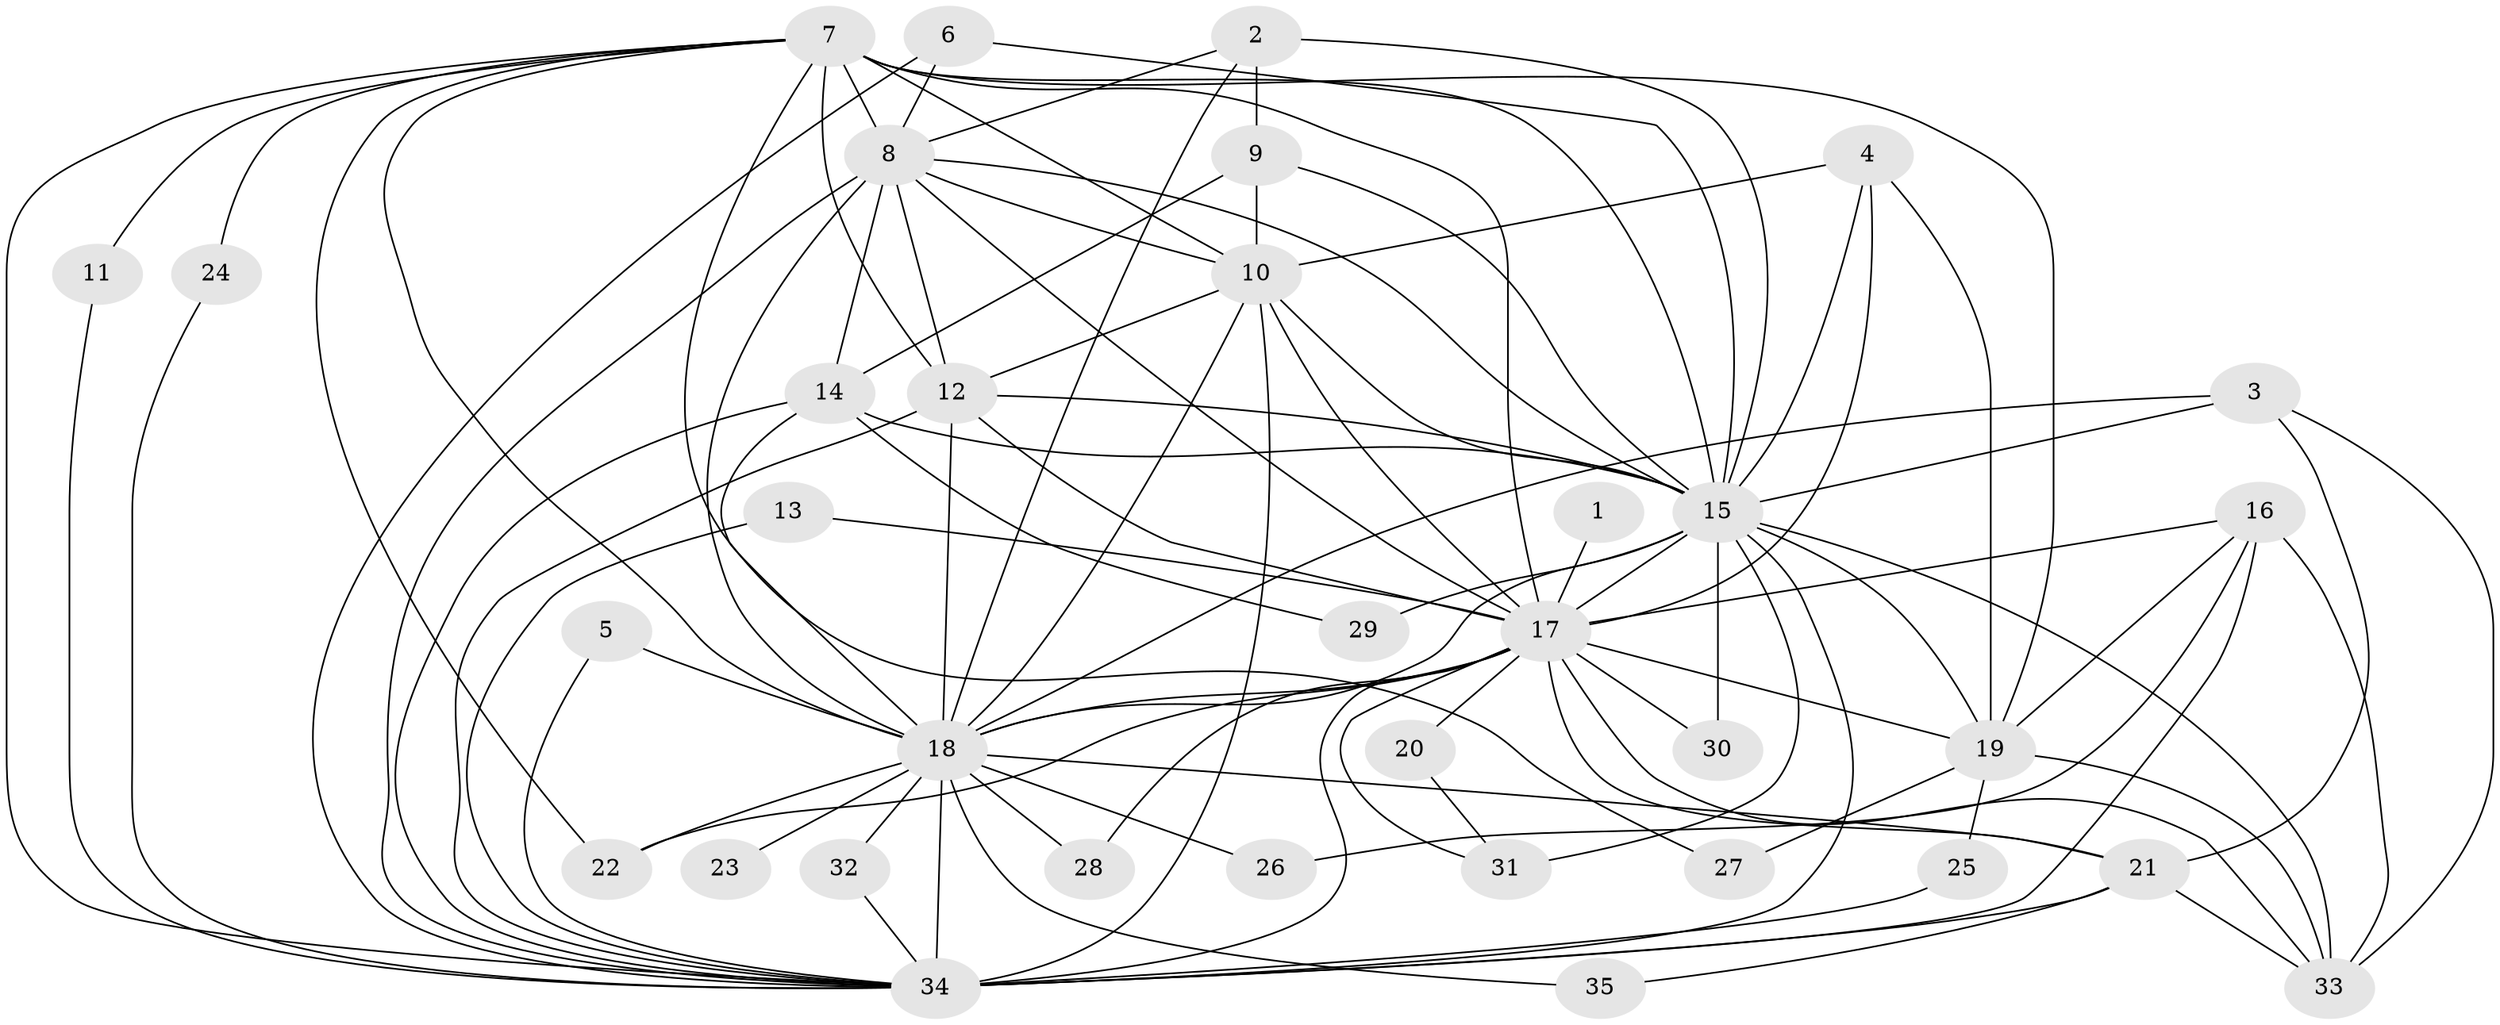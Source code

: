 // original degree distribution, {18: 0.014492753623188406, 14: 0.014492753623188406, 25: 0.014492753623188406, 11: 0.014492753623188406, 12: 0.028985507246376812, 22: 0.014492753623188406, 17: 0.028985507246376812, 16: 0.014492753623188406, 6: 0.043478260869565216, 4: 0.10144927536231885, 2: 0.5072463768115942, 3: 0.17391304347826086, 5: 0.028985507246376812}
// Generated by graph-tools (version 1.1) at 2025/25/03/09/25 03:25:52]
// undirected, 35 vertices, 97 edges
graph export_dot {
graph [start="1"]
  node [color=gray90,style=filled];
  1;
  2;
  3;
  4;
  5;
  6;
  7;
  8;
  9;
  10;
  11;
  12;
  13;
  14;
  15;
  16;
  17;
  18;
  19;
  20;
  21;
  22;
  23;
  24;
  25;
  26;
  27;
  28;
  29;
  30;
  31;
  32;
  33;
  34;
  35;
  1 -- 17 [weight=1.0];
  2 -- 8 [weight=1.0];
  2 -- 9 [weight=1.0];
  2 -- 15 [weight=2.0];
  2 -- 18 [weight=1.0];
  3 -- 15 [weight=1.0];
  3 -- 18 [weight=1.0];
  3 -- 21 [weight=1.0];
  3 -- 33 [weight=1.0];
  4 -- 10 [weight=1.0];
  4 -- 15 [weight=1.0];
  4 -- 17 [weight=1.0];
  4 -- 19 [weight=1.0];
  5 -- 18 [weight=1.0];
  5 -- 34 [weight=1.0];
  6 -- 8 [weight=1.0];
  6 -- 15 [weight=1.0];
  6 -- 34 [weight=1.0];
  7 -- 8 [weight=1.0];
  7 -- 10 [weight=1.0];
  7 -- 11 [weight=1.0];
  7 -- 12 [weight=1.0];
  7 -- 15 [weight=3.0];
  7 -- 17 [weight=2.0];
  7 -- 18 [weight=1.0];
  7 -- 19 [weight=2.0];
  7 -- 22 [weight=1.0];
  7 -- 24 [weight=1.0];
  7 -- 27 [weight=1.0];
  7 -- 34 [weight=2.0];
  8 -- 10 [weight=1.0];
  8 -- 12 [weight=1.0];
  8 -- 14 [weight=1.0];
  8 -- 15 [weight=2.0];
  8 -- 17 [weight=1.0];
  8 -- 18 [weight=1.0];
  8 -- 34 [weight=2.0];
  9 -- 10 [weight=1.0];
  9 -- 14 [weight=1.0];
  9 -- 15 [weight=1.0];
  10 -- 12 [weight=1.0];
  10 -- 15 [weight=2.0];
  10 -- 17 [weight=2.0];
  10 -- 18 [weight=1.0];
  10 -- 34 [weight=2.0];
  11 -- 34 [weight=1.0];
  12 -- 15 [weight=2.0];
  12 -- 17 [weight=1.0];
  12 -- 18 [weight=1.0];
  12 -- 34 [weight=2.0];
  13 -- 17 [weight=1.0];
  13 -- 34 [weight=1.0];
  14 -- 15 [weight=2.0];
  14 -- 18 [weight=2.0];
  14 -- 29 [weight=1.0];
  14 -- 34 [weight=1.0];
  15 -- 17 [weight=2.0];
  15 -- 18 [weight=2.0];
  15 -- 19 [weight=1.0];
  15 -- 29 [weight=1.0];
  15 -- 30 [weight=1.0];
  15 -- 31 [weight=2.0];
  15 -- 33 [weight=1.0];
  15 -- 34 [weight=4.0];
  16 -- 17 [weight=1.0];
  16 -- 19 [weight=1.0];
  16 -- 26 [weight=1.0];
  16 -- 33 [weight=1.0];
  16 -- 34 [weight=2.0];
  17 -- 18 [weight=1.0];
  17 -- 19 [weight=1.0];
  17 -- 20 [weight=1.0];
  17 -- 21 [weight=1.0];
  17 -- 22 [weight=1.0];
  17 -- 28 [weight=1.0];
  17 -- 30 [weight=1.0];
  17 -- 31 [weight=1.0];
  17 -- 33 [weight=1.0];
  17 -- 34 [weight=3.0];
  18 -- 21 [weight=1.0];
  18 -- 22 [weight=1.0];
  18 -- 23 [weight=1.0];
  18 -- 26 [weight=1.0];
  18 -- 28 [weight=1.0];
  18 -- 32 [weight=1.0];
  18 -- 34 [weight=2.0];
  18 -- 35 [weight=1.0];
  19 -- 25 [weight=1.0];
  19 -- 27 [weight=1.0];
  19 -- 33 [weight=1.0];
  20 -- 31 [weight=1.0];
  21 -- 33 [weight=1.0];
  21 -- 34 [weight=1.0];
  21 -- 35 [weight=1.0];
  24 -- 34 [weight=1.0];
  25 -- 34 [weight=1.0];
  32 -- 34 [weight=1.0];
}
